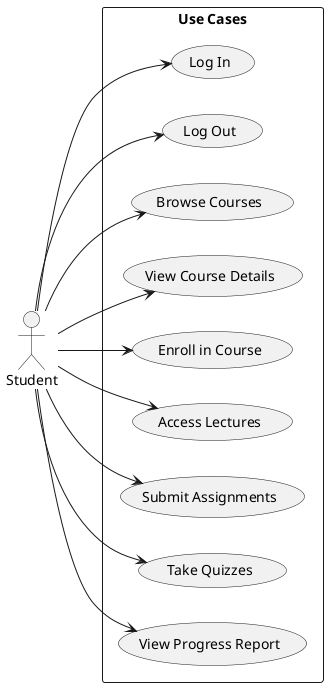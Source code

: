 @startuml
left to right direction
skinparam packageStyle rectangle
actor Student as "Student"

rectangle "Use Cases" {
  usecase "Log In" as UC1
  usecase "Log Out" as UC2
  usecase "Browse Courses" as UC3
  usecase "View Course Details" as UC4
  usecase "Enroll in Course" as UC5
  usecase "Access Lectures" as UC6
  usecase "Submit Assignments" as UC7
  usecase "Take Quizzes" as UC8
  usecase "View Progress Report" as UC9
}

Student --> UC1
Student --> UC2
Student --> UC3
Student --> UC4
Student --> UC5
Student --> UC6
Student --> UC7
Student --> UC8
Student --> UC9
@enduml
